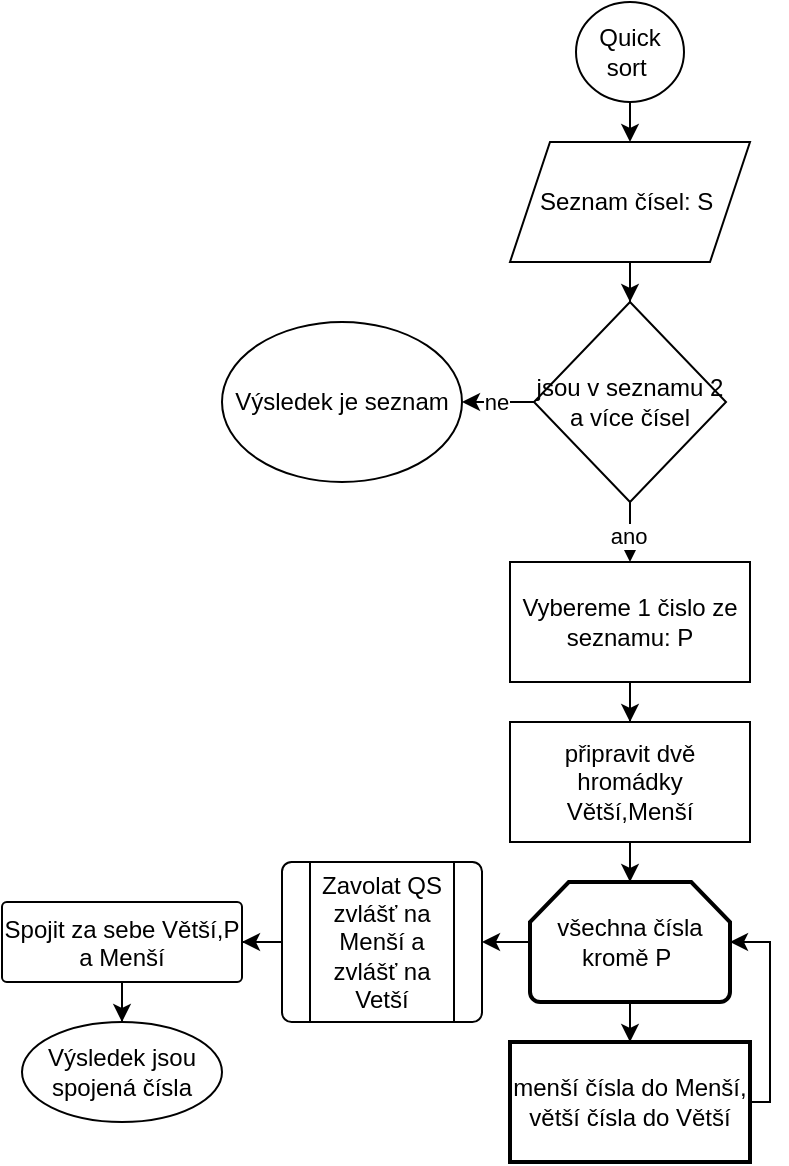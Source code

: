 <mxfile version="22.1.18" type="device">
  <diagram name="Stránka-1" id="Pig3QAI06RsVhK31bh_Y">
    <mxGraphModel dx="956" dy="547" grid="1" gridSize="10" guides="1" tooltips="1" connect="1" arrows="1" fold="1" page="1" pageScale="1" pageWidth="827" pageHeight="1169" math="0" shadow="0">
      <root>
        <mxCell id="0" />
        <mxCell id="1" parent="0" />
        <mxCell id="XjuXVxNK4QbtMKnYvpnl-4" style="edgeStyle=orthogonalEdgeStyle;rounded=0;orthogonalLoop=1;jettySize=auto;html=1;exitX=0.5;exitY=1;exitDx=0;exitDy=0;entryX=0.5;entryY=0;entryDx=0;entryDy=0;" edge="1" parent="1" source="XjuXVxNK4QbtMKnYvpnl-1" target="XjuXVxNK4QbtMKnYvpnl-2">
          <mxGeometry relative="1" as="geometry" />
        </mxCell>
        <mxCell id="XjuXVxNK4QbtMKnYvpnl-1" value="Quick sort&amp;nbsp;" style="ellipse;whiteSpace=wrap;html=1;" vertex="1" parent="1">
          <mxGeometry x="387" y="110" width="54" height="50" as="geometry" />
        </mxCell>
        <mxCell id="XjuXVxNK4QbtMKnYvpnl-24" value="" style="edgeStyle=orthogonalEdgeStyle;rounded=0;orthogonalLoop=1;jettySize=auto;html=1;" edge="1" parent="1" source="XjuXVxNK4QbtMKnYvpnl-2" target="XjuXVxNK4QbtMKnYvpnl-23">
          <mxGeometry relative="1" as="geometry" />
        </mxCell>
        <mxCell id="XjuXVxNK4QbtMKnYvpnl-2" value="Seznam čísel: S&amp;nbsp;" style="shape=parallelogram;perimeter=parallelogramPerimeter;whiteSpace=wrap;html=1;fixedSize=1;" vertex="1" parent="1">
          <mxGeometry x="354" y="180" width="120" height="60" as="geometry" />
        </mxCell>
        <mxCell id="XjuXVxNK4QbtMKnYvpnl-8" value="" style="edgeStyle=orthogonalEdgeStyle;rounded=0;orthogonalLoop=1;jettySize=auto;html=1;" edge="1" parent="1" source="XjuXVxNK4QbtMKnYvpnl-5" target="XjuXVxNK4QbtMKnYvpnl-7">
          <mxGeometry relative="1" as="geometry" />
        </mxCell>
        <mxCell id="XjuXVxNK4QbtMKnYvpnl-5" value="Vybereme 1 čislo ze seznamu: P" style="whiteSpace=wrap;html=1;" vertex="1" parent="1">
          <mxGeometry x="354" y="390" width="120" height="60" as="geometry" />
        </mxCell>
        <mxCell id="XjuXVxNK4QbtMKnYvpnl-10" value="" style="edgeStyle=orthogonalEdgeStyle;rounded=0;orthogonalLoop=1;jettySize=auto;html=1;" edge="1" parent="1" source="XjuXVxNK4QbtMKnYvpnl-7" target="XjuXVxNK4QbtMKnYvpnl-9">
          <mxGeometry relative="1" as="geometry" />
        </mxCell>
        <mxCell id="XjuXVxNK4QbtMKnYvpnl-7" value="připravit dvě hromádky Větší,Menší" style="rounded=0;whiteSpace=wrap;html=1;" vertex="1" parent="1">
          <mxGeometry x="354" y="470" width="120" height="60" as="geometry" />
        </mxCell>
        <mxCell id="XjuXVxNK4QbtMKnYvpnl-12" value="" style="edgeStyle=orthogonalEdgeStyle;rounded=0;orthogonalLoop=1;jettySize=auto;html=1;" edge="1" parent="1" source="XjuXVxNK4QbtMKnYvpnl-9" target="XjuXVxNK4QbtMKnYvpnl-11">
          <mxGeometry relative="1" as="geometry" />
        </mxCell>
        <mxCell id="XjuXVxNK4QbtMKnYvpnl-15" value="" style="edgeStyle=orthogonalEdgeStyle;rounded=0;orthogonalLoop=1;jettySize=auto;html=1;" edge="1" parent="1" source="XjuXVxNK4QbtMKnYvpnl-9" target="XjuXVxNK4QbtMKnYvpnl-16">
          <mxGeometry relative="1" as="geometry">
            <mxPoint x="294" y="620" as="targetPoint" />
          </mxGeometry>
        </mxCell>
        <mxCell id="XjuXVxNK4QbtMKnYvpnl-9" value="všechna čísla kromě P&amp;nbsp;" style="strokeWidth=2;html=1;shape=mxgraph.flowchart.loop_limit;whiteSpace=wrap;" vertex="1" parent="1">
          <mxGeometry x="364" y="550" width="100" height="60" as="geometry" />
        </mxCell>
        <mxCell id="XjuXVxNK4QbtMKnYvpnl-11" value="menší čísla do Menší,&lt;br&gt;větší čísla do Větší" style="whiteSpace=wrap;html=1;strokeWidth=2;" vertex="1" parent="1">
          <mxGeometry x="354" y="630" width="120" height="60" as="geometry" />
        </mxCell>
        <mxCell id="XjuXVxNK4QbtMKnYvpnl-13" style="edgeStyle=orthogonalEdgeStyle;rounded=0;orthogonalLoop=1;jettySize=auto;html=1;entryX=1;entryY=0.5;entryDx=0;entryDy=0;entryPerimeter=0;" edge="1" parent="1" source="XjuXVxNK4QbtMKnYvpnl-11" target="XjuXVxNK4QbtMKnYvpnl-9">
          <mxGeometry relative="1" as="geometry">
            <Array as="points">
              <mxPoint x="484" y="660" />
              <mxPoint x="484" y="580" />
            </Array>
          </mxGeometry>
        </mxCell>
        <mxCell id="XjuXVxNK4QbtMKnYvpnl-18" value="" style="edgeStyle=orthogonalEdgeStyle;rounded=0;orthogonalLoop=1;jettySize=auto;html=1;" edge="1" parent="1" source="XjuXVxNK4QbtMKnYvpnl-16" target="XjuXVxNK4QbtMKnYvpnl-17">
          <mxGeometry relative="1" as="geometry" />
        </mxCell>
        <mxCell id="XjuXVxNK4QbtMKnYvpnl-16" value="Zavolat QS zvlášť na Menší a zvlášť na Vetší" style="verticalLabelPosition=middle;verticalAlign=middle;html=1;shape=process;whiteSpace=wrap;rounded=1;size=0.14;arcSize=6;labelPosition=center;align=center;" vertex="1" parent="1">
          <mxGeometry x="240" y="540" width="100" height="80" as="geometry" />
        </mxCell>
        <mxCell id="XjuXVxNK4QbtMKnYvpnl-22" value="" style="edgeStyle=orthogonalEdgeStyle;rounded=0;orthogonalLoop=1;jettySize=auto;html=1;" edge="1" parent="1" source="XjuXVxNK4QbtMKnYvpnl-17" target="XjuXVxNK4QbtMKnYvpnl-21">
          <mxGeometry relative="1" as="geometry" />
        </mxCell>
        <mxCell id="XjuXVxNK4QbtMKnYvpnl-17" value="Spojit za sebe Větší,P a Menší" style="whiteSpace=wrap;html=1;verticalAlign=top;rounded=1;arcSize=6;" vertex="1" parent="1">
          <mxGeometry x="100" y="560" width="120" height="40" as="geometry" />
        </mxCell>
        <mxCell id="XjuXVxNK4QbtMKnYvpnl-21" value="Výsledek jsou spojená čísla" style="ellipse;whiteSpace=wrap;html=1;" vertex="1" parent="1">
          <mxGeometry x="110" y="620" width="100" height="50" as="geometry" />
        </mxCell>
        <mxCell id="XjuXVxNK4QbtMKnYvpnl-25" value="" style="edgeStyle=orthogonalEdgeStyle;rounded=0;orthogonalLoop=1;jettySize=auto;html=1;" edge="1" parent="1" source="XjuXVxNK4QbtMKnYvpnl-23" target="XjuXVxNK4QbtMKnYvpnl-5">
          <mxGeometry relative="1" as="geometry" />
        </mxCell>
        <mxCell id="XjuXVxNK4QbtMKnYvpnl-26" value="ano&lt;br&gt;" style="edgeLabel;html=1;align=center;verticalAlign=middle;resizable=0;points=[];" vertex="1" connectable="0" parent="XjuXVxNK4QbtMKnYvpnl-25">
          <mxGeometry x="-0.082" y="1" relative="1" as="geometry">
            <mxPoint as="offset" />
          </mxGeometry>
        </mxCell>
        <mxCell id="XjuXVxNK4QbtMKnYvpnl-30" value="" style="edgeStyle=orthogonalEdgeStyle;rounded=0;orthogonalLoop=1;jettySize=auto;html=1;" edge="1" parent="1" source="XjuXVxNK4QbtMKnYvpnl-23" target="XjuXVxNK4QbtMKnYvpnl-31">
          <mxGeometry relative="1" as="geometry">
            <mxPoint x="294" y="310.0" as="targetPoint" />
          </mxGeometry>
        </mxCell>
        <mxCell id="XjuXVxNK4QbtMKnYvpnl-32" value="ne" style="edgeLabel;html=1;align=center;verticalAlign=middle;resizable=0;points=[];" vertex="1" connectable="0" parent="XjuXVxNK4QbtMKnYvpnl-30">
          <mxGeometry x="-0.079" relative="1" as="geometry">
            <mxPoint as="offset" />
          </mxGeometry>
        </mxCell>
        <mxCell id="XjuXVxNK4QbtMKnYvpnl-23" value="jsou v seznamu 2 a více čísel" style="rhombus;whiteSpace=wrap;html=1;" vertex="1" parent="1">
          <mxGeometry x="366" y="260" width="96" height="100" as="geometry" />
        </mxCell>
        <mxCell id="XjuXVxNK4QbtMKnYvpnl-31" value="Výsledek je seznam" style="ellipse;whiteSpace=wrap;html=1;" vertex="1" parent="1">
          <mxGeometry x="210" y="270" width="120" height="80" as="geometry" />
        </mxCell>
      </root>
    </mxGraphModel>
  </diagram>
</mxfile>

